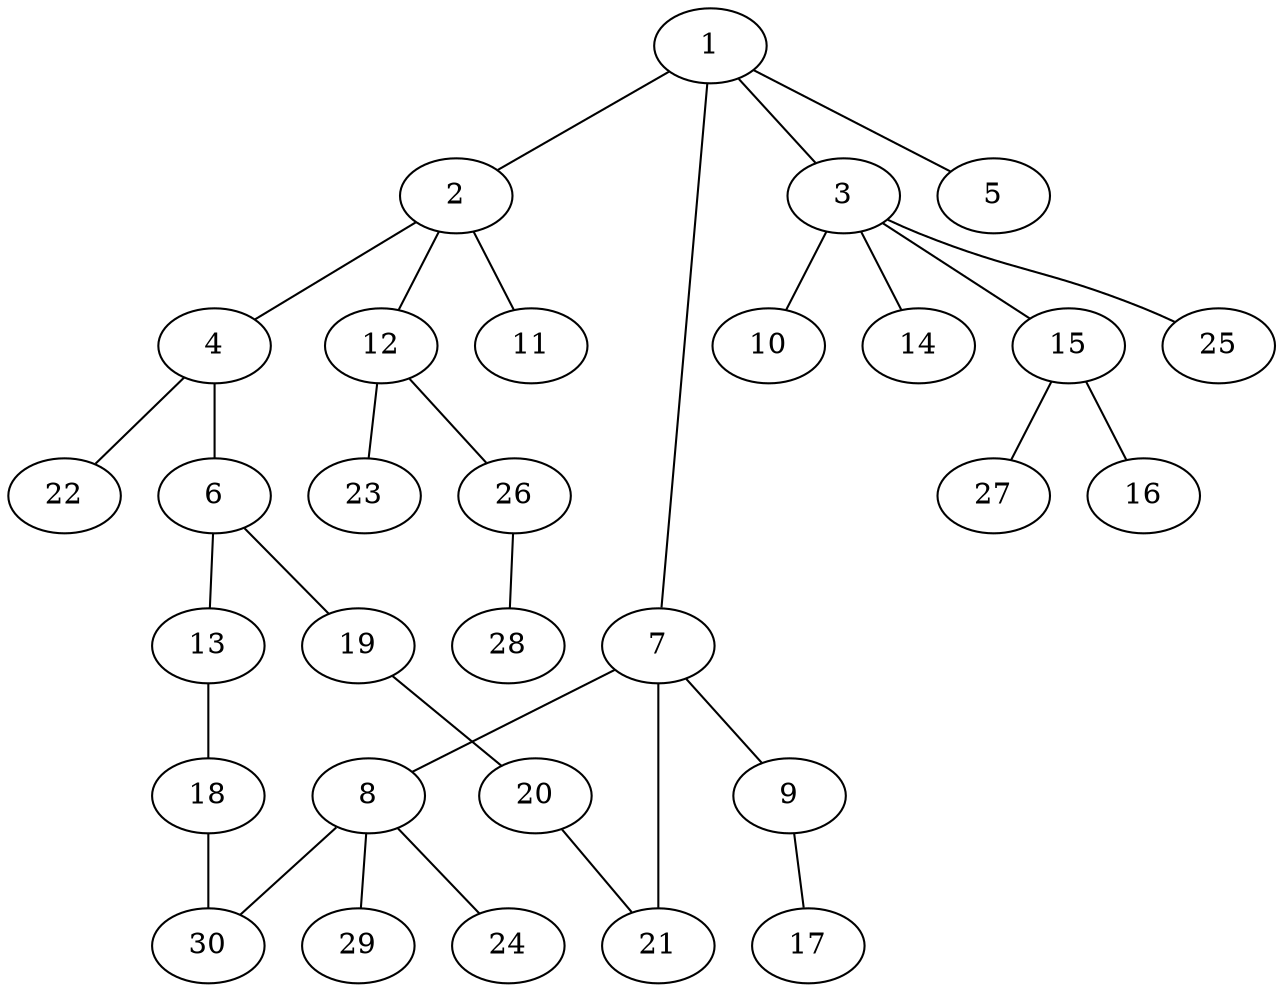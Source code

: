 graph graphname {1--2
1--3
1--5
1--7
2--4
2--11
2--12
3--10
3--14
3--15
3--25
4--6
4--22
6--13
6--19
7--8
7--9
7--21
8--24
8--29
8--30
9--17
12--23
12--26
13--18
15--16
15--27
18--30
19--20
20--21
26--28
}